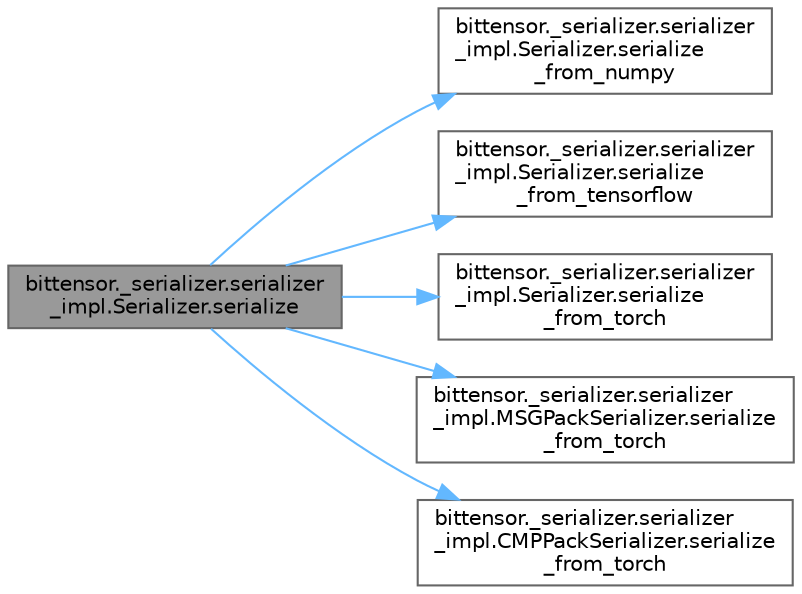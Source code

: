 digraph "bittensor._serializer.serializer_impl.Serializer.serialize"
{
 // LATEX_PDF_SIZE
  bgcolor="transparent";
  edge [fontname=Helvetica,fontsize=10,labelfontname=Helvetica,labelfontsize=10];
  node [fontname=Helvetica,fontsize=10,shape=box,height=0.2,width=0.4];
  rankdir="LR";
  Node1 [label="bittensor._serializer.serializer\l_impl.Serializer.serialize",height=0.2,width=0.4,color="gray40", fillcolor="grey60", style="filled", fontcolor="black",tooltip=" "];
  Node1 -> Node2 [color="steelblue1",style="solid"];
  Node2 [label="bittensor._serializer.serializer\l_impl.Serializer.serialize\l_from_numpy",height=0.2,width=0.4,color="grey40", fillcolor="white", style="filled",URL="$classbittensor_1_1__serializer_1_1serializer__impl_1_1_serializer.html#a939fa535f4b9a8ab4e8a4e825d15a9b1",tooltip=" "];
  Node1 -> Node3 [color="steelblue1",style="solid"];
  Node3 [label="bittensor._serializer.serializer\l_impl.Serializer.serialize\l_from_tensorflow",height=0.2,width=0.4,color="grey40", fillcolor="white", style="filled",URL="$classbittensor_1_1__serializer_1_1serializer__impl_1_1_serializer.html#aab5db416aedd9f4830077cb288c5887e",tooltip=" "];
  Node1 -> Node4 [color="steelblue1",style="solid"];
  Node4 [label="bittensor._serializer.serializer\l_impl.Serializer.serialize\l_from_torch",height=0.2,width=0.4,color="grey40", fillcolor="white", style="filled",URL="$classbittensor_1_1__serializer_1_1serializer__impl_1_1_serializer.html#a7997590b584332b04f5c3e98b5bfea46",tooltip=" "];
  Node1 -> Node5 [color="steelblue1",style="solid"];
  Node5 [label="bittensor._serializer.serializer\l_impl.MSGPackSerializer.serialize\l_from_torch",height=0.2,width=0.4,color="grey40", fillcolor="white", style="filled",URL="$classbittensor_1_1__serializer_1_1serializer__impl_1_1_m_s_g_pack_serializer.html#ad2491ba6c3a2722b0c48bf68f1e13e7b",tooltip=" "];
  Node1 -> Node6 [color="steelblue1",style="solid"];
  Node6 [label="bittensor._serializer.serializer\l_impl.CMPPackSerializer.serialize\l_from_torch",height=0.2,width=0.4,color="grey40", fillcolor="white", style="filled",URL="$classbittensor_1_1__serializer_1_1serializer__impl_1_1_c_m_p_pack_serializer.html#a124580b7d16f7b90bf093c517bac86dd",tooltip=" "];
}
